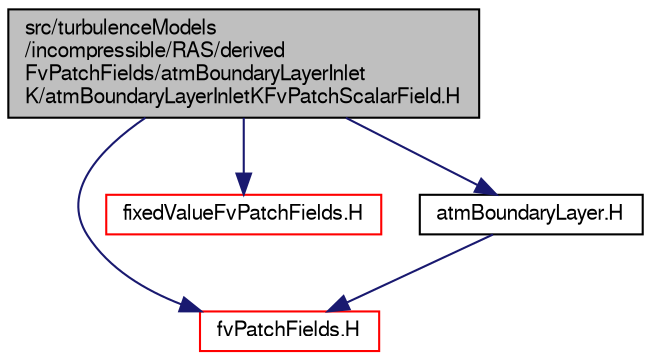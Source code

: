 digraph "src/turbulenceModels/incompressible/RAS/derivedFvPatchFields/atmBoundaryLayerInletK/atmBoundaryLayerInletKFvPatchScalarField.H"
{
  bgcolor="transparent";
  edge [fontname="FreeSans",fontsize="10",labelfontname="FreeSans",labelfontsize="10"];
  node [fontname="FreeSans",fontsize="10",shape=record];
  Node0 [label="src/turbulenceModels\l/incompressible/RAS/derived\lFvPatchFields/atmBoundaryLayerInlet\lK/atmBoundaryLayerInletKFvPatchScalarField.H",height=0.2,width=0.4,color="black", fillcolor="grey75", style="filled", fontcolor="black"];
  Node0 -> Node1 [color="midnightblue",fontsize="10",style="solid",fontname="FreeSans"];
  Node1 [label="fvPatchFields.H",height=0.2,width=0.4,color="red",URL="$a02477.html"];
  Node0 -> Node188 [color="midnightblue",fontsize="10",style="solid",fontname="FreeSans"];
  Node188 [label="fixedValueFvPatchFields.H",height=0.2,width=0.4,color="red",URL="$a01484.html"];
  Node0 -> Node190 [color="midnightblue",fontsize="10",style="solid",fontname="FreeSans"];
  Node190 [label="atmBoundaryLayer.H",height=0.2,width=0.4,color="black",URL="$a17483.html"];
  Node190 -> Node1 [color="midnightblue",fontsize="10",style="solid",fontname="FreeSans"];
}
